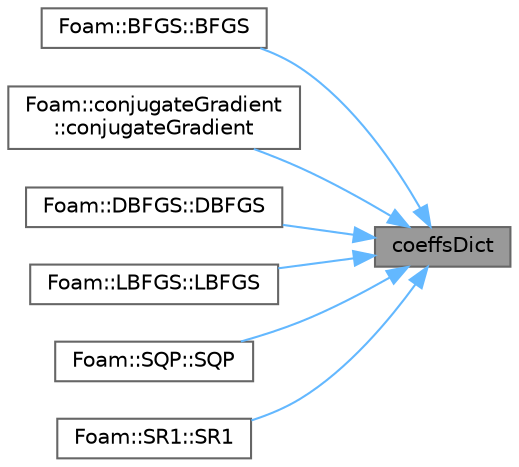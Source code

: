 digraph "coeffsDict"
{
 // LATEX_PDF_SIZE
  bgcolor="transparent";
  edge [fontname=Helvetica,fontsize=10,labelfontname=Helvetica,labelfontsize=10];
  node [fontname=Helvetica,fontsize=10,shape=box,height=0.2,width=0.4];
  rankdir="RL";
  Node1 [id="Node000001",label="coeffsDict",height=0.2,width=0.4,color="gray40", fillcolor="grey60", style="filled", fontcolor="black",tooltip=" "];
  Node1 -> Node2 [id="edge1_Node000001_Node000002",dir="back",color="steelblue1",style="solid",tooltip=" "];
  Node2 [id="Node000002",label="Foam::BFGS::BFGS",height=0.2,width=0.4,color="grey40", fillcolor="white", style="filled",URL="$classFoam_1_1BFGS.html#ae94343e5aab3cd7ef8c42560479c8374",tooltip=" "];
  Node1 -> Node3 [id="edge2_Node000001_Node000003",dir="back",color="steelblue1",style="solid",tooltip=" "];
  Node3 [id="Node000003",label="Foam::conjugateGradient\l::conjugateGradient",height=0.2,width=0.4,color="grey40", fillcolor="white", style="filled",URL="$classFoam_1_1conjugateGradient.html#a346d4b7f55ec9fef80aafe9cf851012b",tooltip=" "];
  Node1 -> Node4 [id="edge3_Node000001_Node000004",dir="back",color="steelblue1",style="solid",tooltip=" "];
  Node4 [id="Node000004",label="Foam::DBFGS::DBFGS",height=0.2,width=0.4,color="grey40", fillcolor="white", style="filled",URL="$classFoam_1_1DBFGS.html#a7dc491d38f09310e889004d0610ef228",tooltip=" "];
  Node1 -> Node5 [id="edge4_Node000001_Node000005",dir="back",color="steelblue1",style="solid",tooltip=" "];
  Node5 [id="Node000005",label="Foam::LBFGS::LBFGS",height=0.2,width=0.4,color="grey40", fillcolor="white", style="filled",URL="$classFoam_1_1LBFGS.html#a653cca07a7a1ce74d09c0464644d7952",tooltip=" "];
  Node1 -> Node6 [id="edge5_Node000001_Node000006",dir="back",color="steelblue1",style="solid",tooltip=" "];
  Node6 [id="Node000006",label="Foam::SQP::SQP",height=0.2,width=0.4,color="grey40", fillcolor="white", style="filled",URL="$classFoam_1_1SQP.html#ade6c8b571cfa176abc3f358ac8e019fc",tooltip=" "];
  Node1 -> Node7 [id="edge6_Node000001_Node000007",dir="back",color="steelblue1",style="solid",tooltip=" "];
  Node7 [id="Node000007",label="Foam::SR1::SR1",height=0.2,width=0.4,color="grey40", fillcolor="white", style="filled",URL="$classFoam_1_1SR1.html#a26fc4f1b971083b3ac389f1bd58d170d",tooltip=" "];
}

